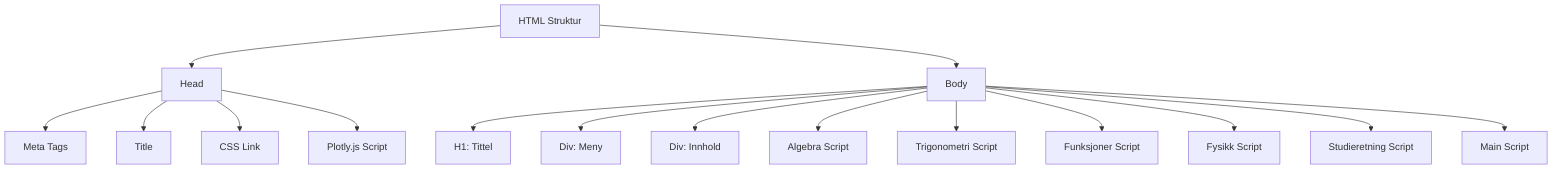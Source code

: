 graph TD
    A[HTML Struktur] --> B[Head]
    A --> C[Body]
    B --> D[Meta Tags]
    B --> E[Title]
    B --> F[CSS Link]
    B --> G[Plotly.js Script]
    C --> H[H1: Tittel]
    C --> I[Div: Meny]
    C --> J[Div: Innhold]
    C --> K[Algebra Script]
    C --> L[Trigonometri Script]
    C --> M[Funksjoner Script]
    C --> N[Fysikk Script]
    C --> O[Studieretning Script]
    C --> P[Main Script]